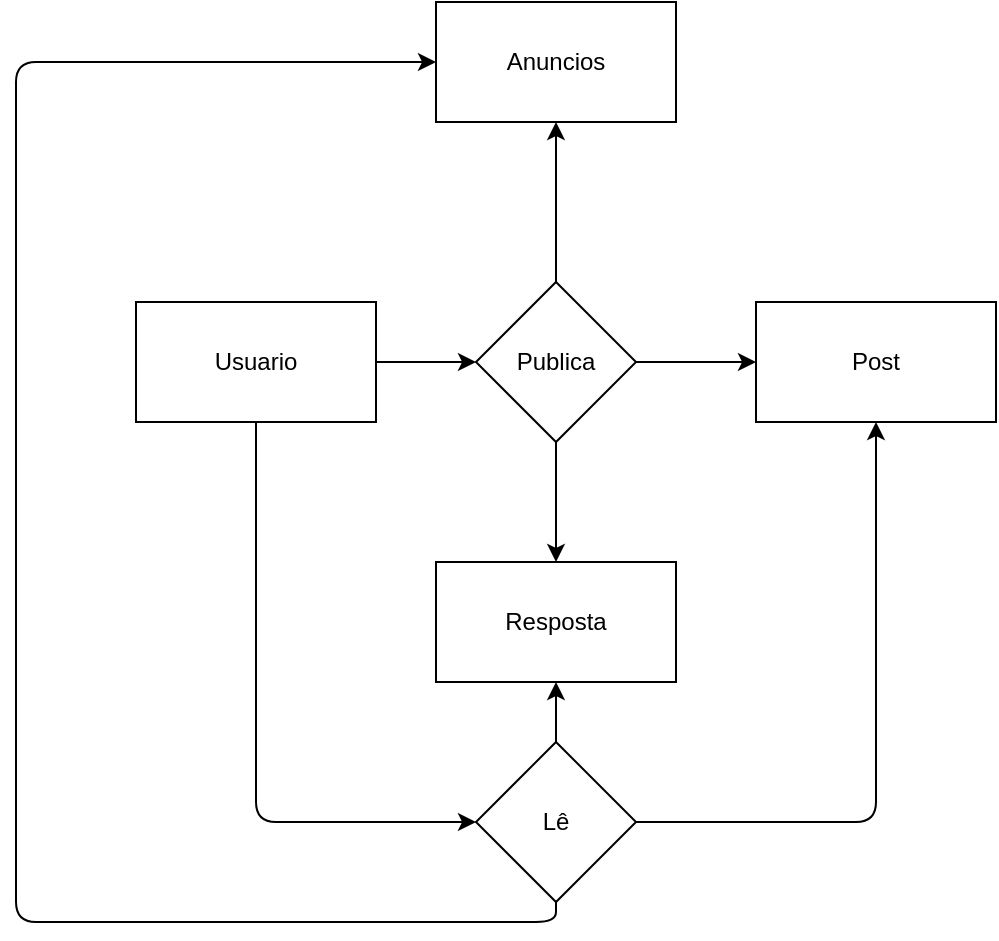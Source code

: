 <mxfile>
    <diagram id="GyNvEVLdoJRzc_CtwXzs" name="Page-1">
        <mxGraphModel dx="709" dy="707" grid="1" gridSize="10" guides="1" tooltips="1" connect="1" arrows="1" fold="1" page="1" pageScale="1" pageWidth="850" pageHeight="1100" math="0" shadow="0">
            <root>
                <mxCell id="0"/>
                <mxCell id="1" parent="0"/>
                <mxCell id="12" value="" style="edgeStyle=none;html=1;" edge="1" parent="1" source="2" target="11">
                    <mxGeometry relative="1" as="geometry"/>
                </mxCell>
                <mxCell id="18" value="" style="edgeStyle=orthogonalEdgeStyle;html=1;" edge="1" parent="1" source="2" target="17">
                    <mxGeometry relative="1" as="geometry">
                        <Array as="points">
                            <mxPoint x="270" y="735"/>
                        </Array>
                    </mxGeometry>
                </mxCell>
                <mxCell id="2" value="Usuario" style="rounded=0;whiteSpace=wrap;html=1;" vertex="1" parent="1">
                    <mxGeometry x="210" y="475" width="120" height="60" as="geometry"/>
                </mxCell>
                <mxCell id="3" value="Post" style="whiteSpace=wrap;html=1;rounded=0;" vertex="1" parent="1">
                    <mxGeometry x="520" y="475" width="120" height="60" as="geometry"/>
                </mxCell>
                <mxCell id="5" value="Resposta" style="whiteSpace=wrap;html=1;rounded=0;" vertex="1" parent="1">
                    <mxGeometry x="360" y="605" width="120" height="60" as="geometry"/>
                </mxCell>
                <mxCell id="7" value="Anuncios" style="whiteSpace=wrap;html=1;rounded=0;" vertex="1" parent="1">
                    <mxGeometry x="360" y="325" width="120" height="60" as="geometry"/>
                </mxCell>
                <mxCell id="13" value="" style="edgeStyle=none;html=1;" edge="1" parent="1" source="11" target="3">
                    <mxGeometry relative="1" as="geometry"/>
                </mxCell>
                <mxCell id="15" value="" style="edgeStyle=none;html=1;" edge="1" parent="1" source="11" target="5">
                    <mxGeometry relative="1" as="geometry"/>
                </mxCell>
                <mxCell id="16" value="" style="edgeStyle=none;html=1;" edge="1" parent="1" source="11" target="7">
                    <mxGeometry relative="1" as="geometry"/>
                </mxCell>
                <mxCell id="11" value="Publica" style="rhombus;whiteSpace=wrap;html=1;rounded=0;" vertex="1" parent="1">
                    <mxGeometry x="380" y="465" width="80" height="80" as="geometry"/>
                </mxCell>
                <mxCell id="19" value="" style="edgeStyle=orthogonalEdgeStyle;html=1;" edge="1" parent="1" source="17" target="5">
                    <mxGeometry relative="1" as="geometry"/>
                </mxCell>
                <mxCell id="20" style="edgeStyle=orthogonalEdgeStyle;html=1;exitX=1;exitY=0.5;exitDx=0;exitDy=0;" edge="1" parent="1" source="17" target="3">
                    <mxGeometry relative="1" as="geometry"/>
                </mxCell>
                <mxCell id="24" style="edgeStyle=orthogonalEdgeStyle;html=1;exitX=0.5;exitY=1;exitDx=0;exitDy=0;" edge="1" parent="1" source="17" target="7">
                    <mxGeometry relative="1" as="geometry">
                        <Array as="points">
                            <mxPoint x="420" y="785"/>
                            <mxPoint x="150" y="785"/>
                            <mxPoint x="150" y="355"/>
                        </Array>
                    </mxGeometry>
                </mxCell>
                <mxCell id="17" value="Lê" style="rhombus;whiteSpace=wrap;html=1;rounded=0;" vertex="1" parent="1">
                    <mxGeometry x="380" y="695" width="80" height="80" as="geometry"/>
                </mxCell>
            </root>
        </mxGraphModel>
    </diagram>
</mxfile>